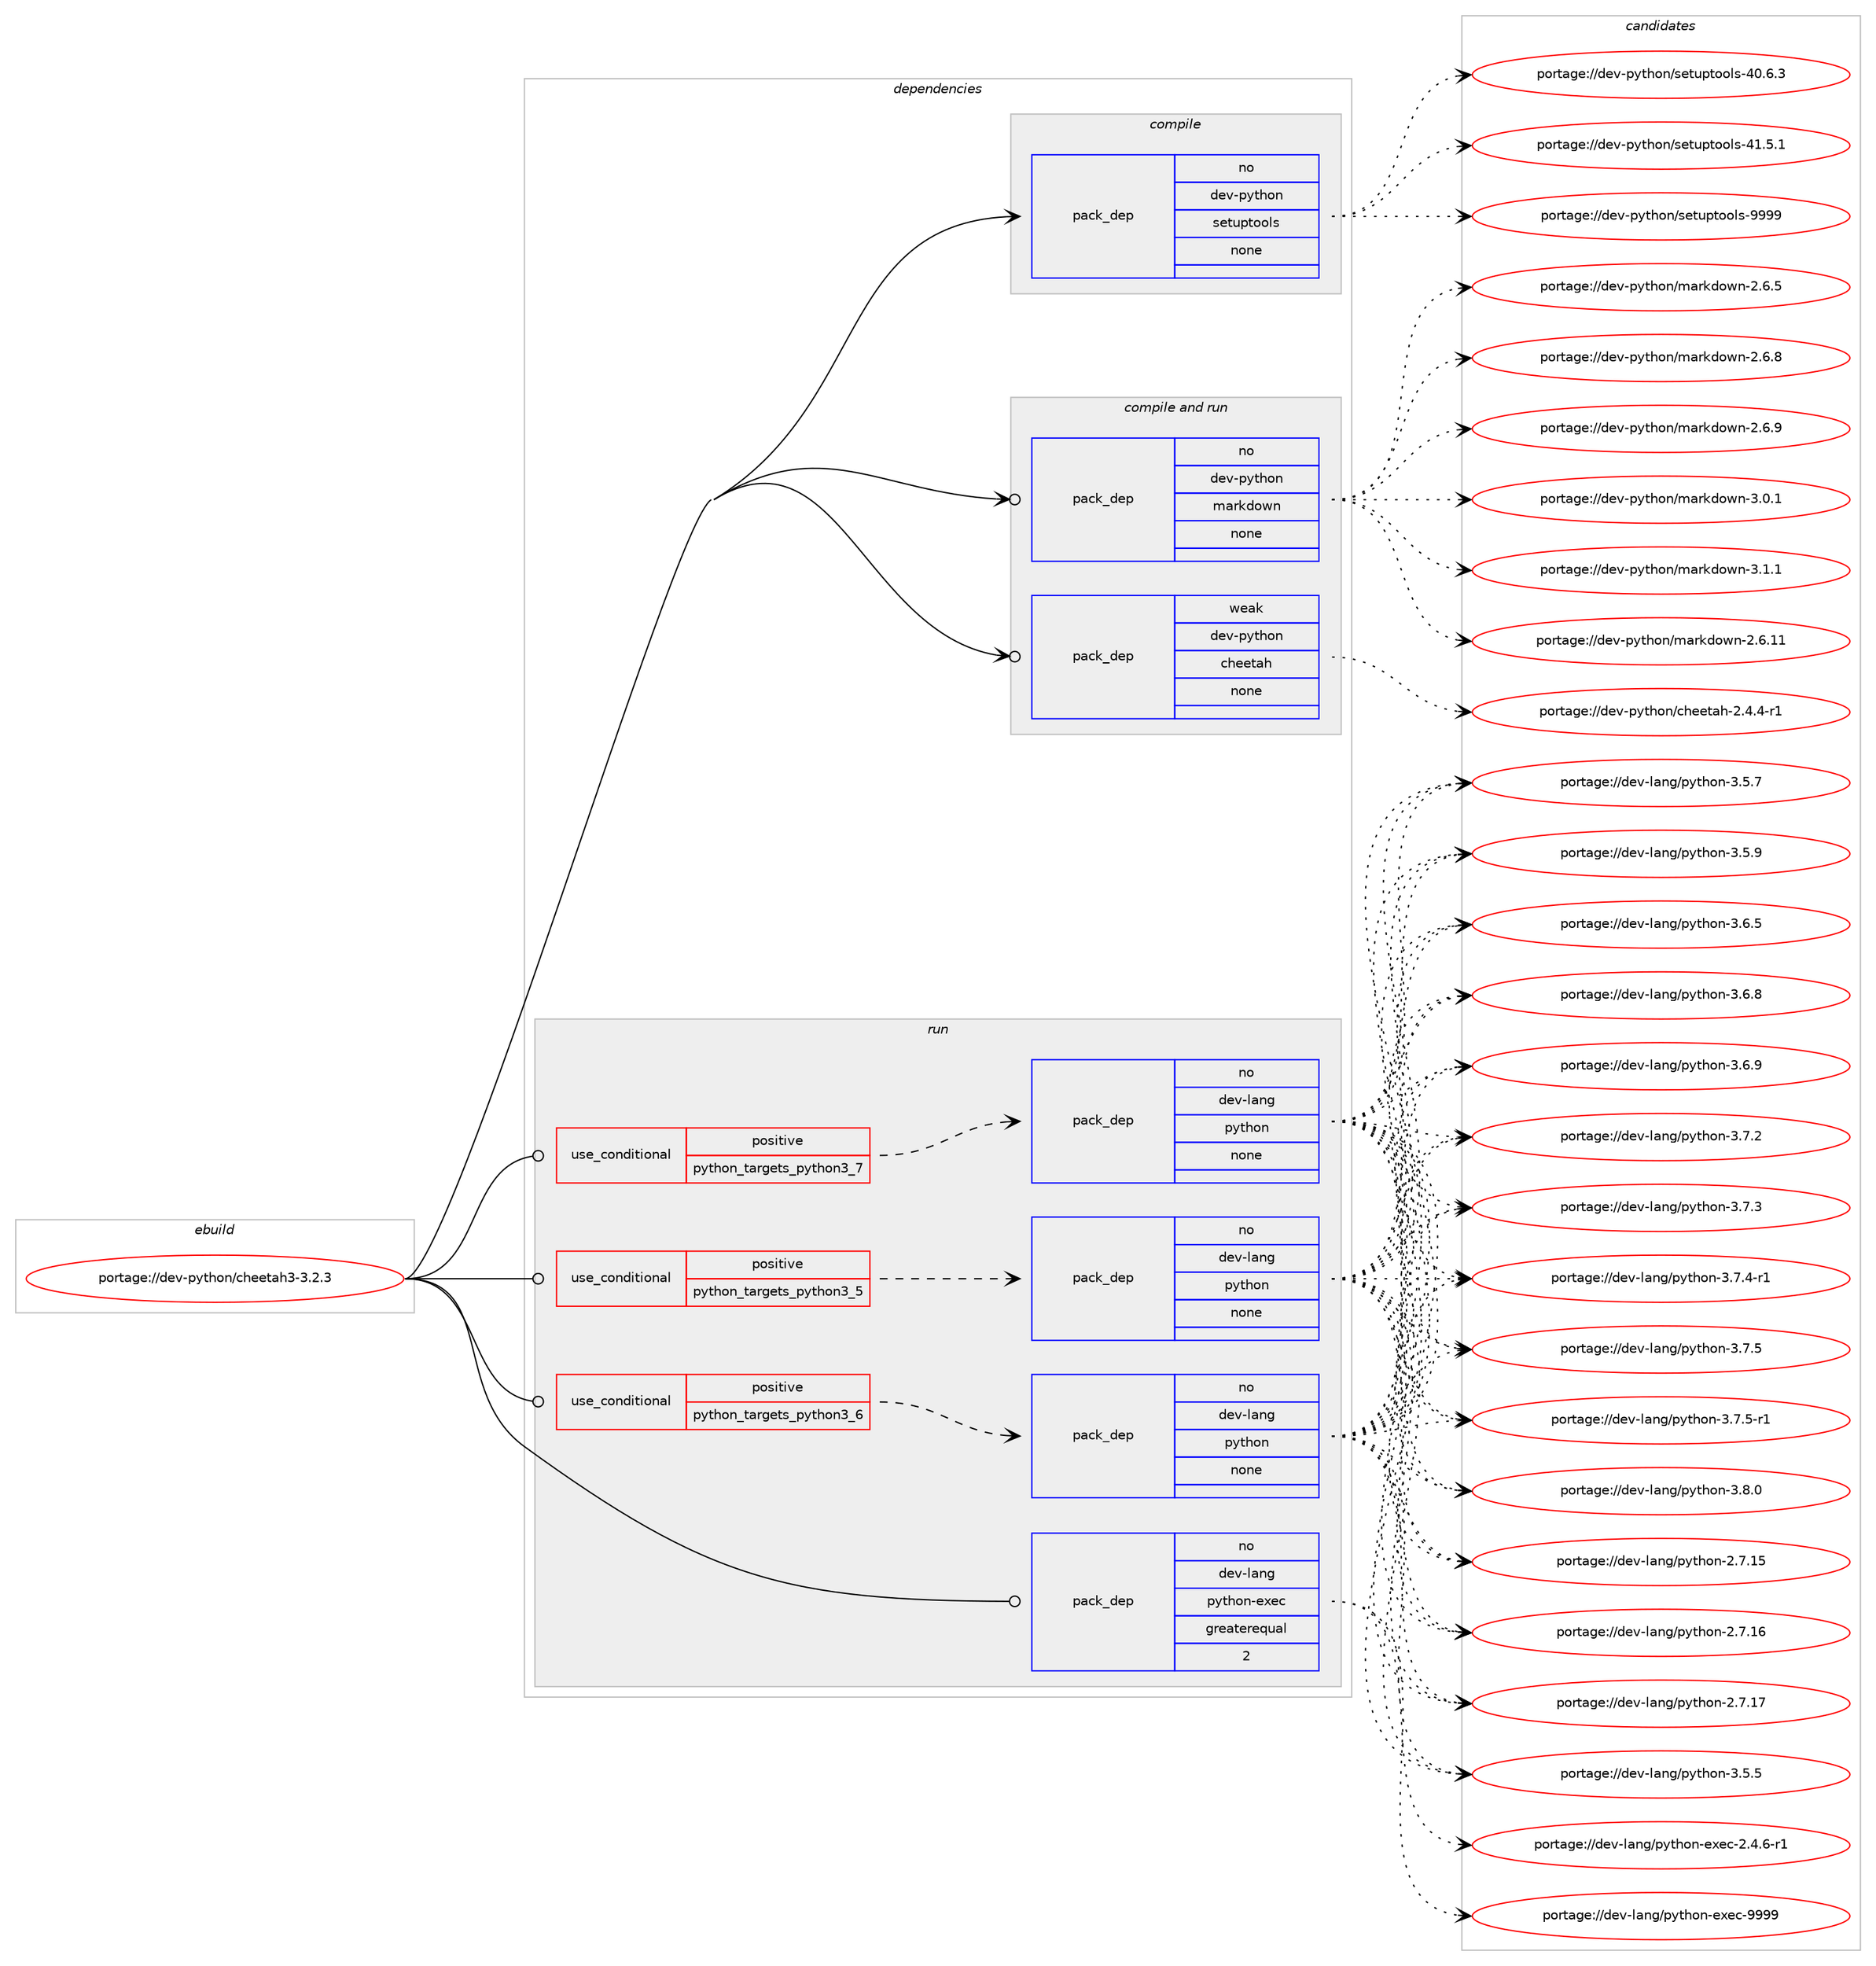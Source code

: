 digraph prolog {

# *************
# Graph options
# *************

newrank=true;
concentrate=true;
compound=true;
graph [rankdir=LR,fontname=Helvetica,fontsize=10,ranksep=1.5];#, ranksep=2.5, nodesep=0.2];
edge  [arrowhead=vee];
node  [fontname=Helvetica,fontsize=10];

# **********
# The ebuild
# **********

subgraph cluster_leftcol {
color=gray;
rank=same;
label=<<i>ebuild</i>>;
id [label="portage://dev-python/cheetah3-3.2.3", color=red, width=4, href="../dev-python/cheetah3-3.2.3.svg"];
}

# ****************
# The dependencies
# ****************

subgraph cluster_midcol {
color=gray;
label=<<i>dependencies</i>>;
subgraph cluster_compile {
fillcolor="#eeeeee";
style=filled;
label=<<i>compile</i>>;
subgraph pack103620 {
dependency133692 [label=<<TABLE BORDER="0" CELLBORDER="1" CELLSPACING="0" CELLPADDING="4" WIDTH="220"><TR><TD ROWSPAN="6" CELLPADDING="30">pack_dep</TD></TR><TR><TD WIDTH="110">no</TD></TR><TR><TD>dev-python</TD></TR><TR><TD>setuptools</TD></TR><TR><TD>none</TD></TR><TR><TD></TD></TR></TABLE>>, shape=none, color=blue];
}
id:e -> dependency133692:w [weight=20,style="solid",arrowhead="vee"];
}
subgraph cluster_compileandrun {
fillcolor="#eeeeee";
style=filled;
label=<<i>compile and run</i>>;
subgraph pack103621 {
dependency133693 [label=<<TABLE BORDER="0" CELLBORDER="1" CELLSPACING="0" CELLPADDING="4" WIDTH="220"><TR><TD ROWSPAN="6" CELLPADDING="30">pack_dep</TD></TR><TR><TD WIDTH="110">no</TD></TR><TR><TD>dev-python</TD></TR><TR><TD>markdown</TD></TR><TR><TD>none</TD></TR><TR><TD></TD></TR></TABLE>>, shape=none, color=blue];
}
id:e -> dependency133693:w [weight=20,style="solid",arrowhead="odotvee"];
subgraph pack103622 {
dependency133694 [label=<<TABLE BORDER="0" CELLBORDER="1" CELLSPACING="0" CELLPADDING="4" WIDTH="220"><TR><TD ROWSPAN="6" CELLPADDING="30">pack_dep</TD></TR><TR><TD WIDTH="110">weak</TD></TR><TR><TD>dev-python</TD></TR><TR><TD>cheetah</TD></TR><TR><TD>none</TD></TR><TR><TD></TD></TR></TABLE>>, shape=none, color=blue];
}
id:e -> dependency133694:w [weight=20,style="solid",arrowhead="odotvee"];
}
subgraph cluster_run {
fillcolor="#eeeeee";
style=filled;
label=<<i>run</i>>;
subgraph cond26760 {
dependency133695 [label=<<TABLE BORDER="0" CELLBORDER="1" CELLSPACING="0" CELLPADDING="4"><TR><TD ROWSPAN="3" CELLPADDING="10">use_conditional</TD></TR><TR><TD>positive</TD></TR><TR><TD>python_targets_python3_5</TD></TR></TABLE>>, shape=none, color=red];
subgraph pack103623 {
dependency133696 [label=<<TABLE BORDER="0" CELLBORDER="1" CELLSPACING="0" CELLPADDING="4" WIDTH="220"><TR><TD ROWSPAN="6" CELLPADDING="30">pack_dep</TD></TR><TR><TD WIDTH="110">no</TD></TR><TR><TD>dev-lang</TD></TR><TR><TD>python</TD></TR><TR><TD>none</TD></TR><TR><TD></TD></TR></TABLE>>, shape=none, color=blue];
}
dependency133695:e -> dependency133696:w [weight=20,style="dashed",arrowhead="vee"];
}
id:e -> dependency133695:w [weight=20,style="solid",arrowhead="odot"];
subgraph cond26761 {
dependency133697 [label=<<TABLE BORDER="0" CELLBORDER="1" CELLSPACING="0" CELLPADDING="4"><TR><TD ROWSPAN="3" CELLPADDING="10">use_conditional</TD></TR><TR><TD>positive</TD></TR><TR><TD>python_targets_python3_6</TD></TR></TABLE>>, shape=none, color=red];
subgraph pack103624 {
dependency133698 [label=<<TABLE BORDER="0" CELLBORDER="1" CELLSPACING="0" CELLPADDING="4" WIDTH="220"><TR><TD ROWSPAN="6" CELLPADDING="30">pack_dep</TD></TR><TR><TD WIDTH="110">no</TD></TR><TR><TD>dev-lang</TD></TR><TR><TD>python</TD></TR><TR><TD>none</TD></TR><TR><TD></TD></TR></TABLE>>, shape=none, color=blue];
}
dependency133697:e -> dependency133698:w [weight=20,style="dashed",arrowhead="vee"];
}
id:e -> dependency133697:w [weight=20,style="solid",arrowhead="odot"];
subgraph cond26762 {
dependency133699 [label=<<TABLE BORDER="0" CELLBORDER="1" CELLSPACING="0" CELLPADDING="4"><TR><TD ROWSPAN="3" CELLPADDING="10">use_conditional</TD></TR><TR><TD>positive</TD></TR><TR><TD>python_targets_python3_7</TD></TR></TABLE>>, shape=none, color=red];
subgraph pack103625 {
dependency133700 [label=<<TABLE BORDER="0" CELLBORDER="1" CELLSPACING="0" CELLPADDING="4" WIDTH="220"><TR><TD ROWSPAN="6" CELLPADDING="30">pack_dep</TD></TR><TR><TD WIDTH="110">no</TD></TR><TR><TD>dev-lang</TD></TR><TR><TD>python</TD></TR><TR><TD>none</TD></TR><TR><TD></TD></TR></TABLE>>, shape=none, color=blue];
}
dependency133699:e -> dependency133700:w [weight=20,style="dashed",arrowhead="vee"];
}
id:e -> dependency133699:w [weight=20,style="solid",arrowhead="odot"];
subgraph pack103626 {
dependency133701 [label=<<TABLE BORDER="0" CELLBORDER="1" CELLSPACING="0" CELLPADDING="4" WIDTH="220"><TR><TD ROWSPAN="6" CELLPADDING="30">pack_dep</TD></TR><TR><TD WIDTH="110">no</TD></TR><TR><TD>dev-lang</TD></TR><TR><TD>python-exec</TD></TR><TR><TD>greaterequal</TD></TR><TR><TD>2</TD></TR></TABLE>>, shape=none, color=blue];
}
id:e -> dependency133701:w [weight=20,style="solid",arrowhead="odot"];
}
}

# **************
# The candidates
# **************

subgraph cluster_choices {
rank=same;
color=gray;
label=<<i>candidates</i>>;

subgraph choice103620 {
color=black;
nodesep=1;
choiceportage100101118451121211161041111104711510111611711211611111110811545524846544651 [label="portage://dev-python/setuptools-40.6.3", color=red, width=4,href="../dev-python/setuptools-40.6.3.svg"];
choiceportage100101118451121211161041111104711510111611711211611111110811545524946534649 [label="portage://dev-python/setuptools-41.5.1", color=red, width=4,href="../dev-python/setuptools-41.5.1.svg"];
choiceportage10010111845112121116104111110471151011161171121161111111081154557575757 [label="portage://dev-python/setuptools-9999", color=red, width=4,href="../dev-python/setuptools-9999.svg"];
dependency133692:e -> choiceportage100101118451121211161041111104711510111611711211611111110811545524846544651:w [style=dotted,weight="100"];
dependency133692:e -> choiceportage100101118451121211161041111104711510111611711211611111110811545524946534649:w [style=dotted,weight="100"];
dependency133692:e -> choiceportage10010111845112121116104111110471151011161171121161111111081154557575757:w [style=dotted,weight="100"];
}
subgraph choice103621 {
color=black;
nodesep=1;
choiceportage10010111845112121116104111110471099711410710011111911045504654464949 [label="portage://dev-python/markdown-2.6.11", color=red, width=4,href="../dev-python/markdown-2.6.11.svg"];
choiceportage100101118451121211161041111104710997114107100111119110455046544653 [label="portage://dev-python/markdown-2.6.5", color=red, width=4,href="../dev-python/markdown-2.6.5.svg"];
choiceportage100101118451121211161041111104710997114107100111119110455046544656 [label="portage://dev-python/markdown-2.6.8", color=red, width=4,href="../dev-python/markdown-2.6.8.svg"];
choiceportage100101118451121211161041111104710997114107100111119110455046544657 [label="portage://dev-python/markdown-2.6.9", color=red, width=4,href="../dev-python/markdown-2.6.9.svg"];
choiceportage100101118451121211161041111104710997114107100111119110455146484649 [label="portage://dev-python/markdown-3.0.1", color=red, width=4,href="../dev-python/markdown-3.0.1.svg"];
choiceportage100101118451121211161041111104710997114107100111119110455146494649 [label="portage://dev-python/markdown-3.1.1", color=red, width=4,href="../dev-python/markdown-3.1.1.svg"];
dependency133693:e -> choiceportage10010111845112121116104111110471099711410710011111911045504654464949:w [style=dotted,weight="100"];
dependency133693:e -> choiceportage100101118451121211161041111104710997114107100111119110455046544653:w [style=dotted,weight="100"];
dependency133693:e -> choiceportage100101118451121211161041111104710997114107100111119110455046544656:w [style=dotted,weight="100"];
dependency133693:e -> choiceportage100101118451121211161041111104710997114107100111119110455046544657:w [style=dotted,weight="100"];
dependency133693:e -> choiceportage100101118451121211161041111104710997114107100111119110455146484649:w [style=dotted,weight="100"];
dependency133693:e -> choiceportage100101118451121211161041111104710997114107100111119110455146494649:w [style=dotted,weight="100"];
}
subgraph choice103622 {
color=black;
nodesep=1;
choiceportage100101118451121211161041111104799104101101116971044550465246524511449 [label="portage://dev-python/cheetah-2.4.4-r1", color=red, width=4,href="../dev-python/cheetah-2.4.4-r1.svg"];
dependency133694:e -> choiceportage100101118451121211161041111104799104101101116971044550465246524511449:w [style=dotted,weight="100"];
}
subgraph choice103623 {
color=black;
nodesep=1;
choiceportage10010111845108971101034711212111610411111045504655464953 [label="portage://dev-lang/python-2.7.15", color=red, width=4,href="../dev-lang/python-2.7.15.svg"];
choiceportage10010111845108971101034711212111610411111045504655464954 [label="portage://dev-lang/python-2.7.16", color=red, width=4,href="../dev-lang/python-2.7.16.svg"];
choiceportage10010111845108971101034711212111610411111045504655464955 [label="portage://dev-lang/python-2.7.17", color=red, width=4,href="../dev-lang/python-2.7.17.svg"];
choiceportage100101118451089711010347112121116104111110455146534653 [label="portage://dev-lang/python-3.5.5", color=red, width=4,href="../dev-lang/python-3.5.5.svg"];
choiceportage100101118451089711010347112121116104111110455146534655 [label="portage://dev-lang/python-3.5.7", color=red, width=4,href="../dev-lang/python-3.5.7.svg"];
choiceportage100101118451089711010347112121116104111110455146534657 [label="portage://dev-lang/python-3.5.9", color=red, width=4,href="../dev-lang/python-3.5.9.svg"];
choiceportage100101118451089711010347112121116104111110455146544653 [label="portage://dev-lang/python-3.6.5", color=red, width=4,href="../dev-lang/python-3.6.5.svg"];
choiceportage100101118451089711010347112121116104111110455146544656 [label="portage://dev-lang/python-3.6.8", color=red, width=4,href="../dev-lang/python-3.6.8.svg"];
choiceportage100101118451089711010347112121116104111110455146544657 [label="portage://dev-lang/python-3.6.9", color=red, width=4,href="../dev-lang/python-3.6.9.svg"];
choiceportage100101118451089711010347112121116104111110455146554650 [label="portage://dev-lang/python-3.7.2", color=red, width=4,href="../dev-lang/python-3.7.2.svg"];
choiceportage100101118451089711010347112121116104111110455146554651 [label="portage://dev-lang/python-3.7.3", color=red, width=4,href="../dev-lang/python-3.7.3.svg"];
choiceportage1001011184510897110103471121211161041111104551465546524511449 [label="portage://dev-lang/python-3.7.4-r1", color=red, width=4,href="../dev-lang/python-3.7.4-r1.svg"];
choiceportage100101118451089711010347112121116104111110455146554653 [label="portage://dev-lang/python-3.7.5", color=red, width=4,href="../dev-lang/python-3.7.5.svg"];
choiceportage1001011184510897110103471121211161041111104551465546534511449 [label="portage://dev-lang/python-3.7.5-r1", color=red, width=4,href="../dev-lang/python-3.7.5-r1.svg"];
choiceportage100101118451089711010347112121116104111110455146564648 [label="portage://dev-lang/python-3.8.0", color=red, width=4,href="../dev-lang/python-3.8.0.svg"];
dependency133696:e -> choiceportage10010111845108971101034711212111610411111045504655464953:w [style=dotted,weight="100"];
dependency133696:e -> choiceportage10010111845108971101034711212111610411111045504655464954:w [style=dotted,weight="100"];
dependency133696:e -> choiceportage10010111845108971101034711212111610411111045504655464955:w [style=dotted,weight="100"];
dependency133696:e -> choiceportage100101118451089711010347112121116104111110455146534653:w [style=dotted,weight="100"];
dependency133696:e -> choiceportage100101118451089711010347112121116104111110455146534655:w [style=dotted,weight="100"];
dependency133696:e -> choiceportage100101118451089711010347112121116104111110455146534657:w [style=dotted,weight="100"];
dependency133696:e -> choiceportage100101118451089711010347112121116104111110455146544653:w [style=dotted,weight="100"];
dependency133696:e -> choiceportage100101118451089711010347112121116104111110455146544656:w [style=dotted,weight="100"];
dependency133696:e -> choiceportage100101118451089711010347112121116104111110455146544657:w [style=dotted,weight="100"];
dependency133696:e -> choiceportage100101118451089711010347112121116104111110455146554650:w [style=dotted,weight="100"];
dependency133696:e -> choiceportage100101118451089711010347112121116104111110455146554651:w [style=dotted,weight="100"];
dependency133696:e -> choiceportage1001011184510897110103471121211161041111104551465546524511449:w [style=dotted,weight="100"];
dependency133696:e -> choiceportage100101118451089711010347112121116104111110455146554653:w [style=dotted,weight="100"];
dependency133696:e -> choiceportage1001011184510897110103471121211161041111104551465546534511449:w [style=dotted,weight="100"];
dependency133696:e -> choiceportage100101118451089711010347112121116104111110455146564648:w [style=dotted,weight="100"];
}
subgraph choice103624 {
color=black;
nodesep=1;
choiceportage10010111845108971101034711212111610411111045504655464953 [label="portage://dev-lang/python-2.7.15", color=red, width=4,href="../dev-lang/python-2.7.15.svg"];
choiceportage10010111845108971101034711212111610411111045504655464954 [label="portage://dev-lang/python-2.7.16", color=red, width=4,href="../dev-lang/python-2.7.16.svg"];
choiceportage10010111845108971101034711212111610411111045504655464955 [label="portage://dev-lang/python-2.7.17", color=red, width=4,href="../dev-lang/python-2.7.17.svg"];
choiceportage100101118451089711010347112121116104111110455146534653 [label="portage://dev-lang/python-3.5.5", color=red, width=4,href="../dev-lang/python-3.5.5.svg"];
choiceportage100101118451089711010347112121116104111110455146534655 [label="portage://dev-lang/python-3.5.7", color=red, width=4,href="../dev-lang/python-3.5.7.svg"];
choiceportage100101118451089711010347112121116104111110455146534657 [label="portage://dev-lang/python-3.5.9", color=red, width=4,href="../dev-lang/python-3.5.9.svg"];
choiceportage100101118451089711010347112121116104111110455146544653 [label="portage://dev-lang/python-3.6.5", color=red, width=4,href="../dev-lang/python-3.6.5.svg"];
choiceportage100101118451089711010347112121116104111110455146544656 [label="portage://dev-lang/python-3.6.8", color=red, width=4,href="../dev-lang/python-3.6.8.svg"];
choiceportage100101118451089711010347112121116104111110455146544657 [label="portage://dev-lang/python-3.6.9", color=red, width=4,href="../dev-lang/python-3.6.9.svg"];
choiceportage100101118451089711010347112121116104111110455146554650 [label="portage://dev-lang/python-3.7.2", color=red, width=4,href="../dev-lang/python-3.7.2.svg"];
choiceportage100101118451089711010347112121116104111110455146554651 [label="portage://dev-lang/python-3.7.3", color=red, width=4,href="../dev-lang/python-3.7.3.svg"];
choiceportage1001011184510897110103471121211161041111104551465546524511449 [label="portage://dev-lang/python-3.7.4-r1", color=red, width=4,href="../dev-lang/python-3.7.4-r1.svg"];
choiceportage100101118451089711010347112121116104111110455146554653 [label="portage://dev-lang/python-3.7.5", color=red, width=4,href="../dev-lang/python-3.7.5.svg"];
choiceportage1001011184510897110103471121211161041111104551465546534511449 [label="portage://dev-lang/python-3.7.5-r1", color=red, width=4,href="../dev-lang/python-3.7.5-r1.svg"];
choiceportage100101118451089711010347112121116104111110455146564648 [label="portage://dev-lang/python-3.8.0", color=red, width=4,href="../dev-lang/python-3.8.0.svg"];
dependency133698:e -> choiceportage10010111845108971101034711212111610411111045504655464953:w [style=dotted,weight="100"];
dependency133698:e -> choiceportage10010111845108971101034711212111610411111045504655464954:w [style=dotted,weight="100"];
dependency133698:e -> choiceportage10010111845108971101034711212111610411111045504655464955:w [style=dotted,weight="100"];
dependency133698:e -> choiceportage100101118451089711010347112121116104111110455146534653:w [style=dotted,weight="100"];
dependency133698:e -> choiceportage100101118451089711010347112121116104111110455146534655:w [style=dotted,weight="100"];
dependency133698:e -> choiceportage100101118451089711010347112121116104111110455146534657:w [style=dotted,weight="100"];
dependency133698:e -> choiceportage100101118451089711010347112121116104111110455146544653:w [style=dotted,weight="100"];
dependency133698:e -> choiceportage100101118451089711010347112121116104111110455146544656:w [style=dotted,weight="100"];
dependency133698:e -> choiceportage100101118451089711010347112121116104111110455146544657:w [style=dotted,weight="100"];
dependency133698:e -> choiceportage100101118451089711010347112121116104111110455146554650:w [style=dotted,weight="100"];
dependency133698:e -> choiceportage100101118451089711010347112121116104111110455146554651:w [style=dotted,weight="100"];
dependency133698:e -> choiceportage1001011184510897110103471121211161041111104551465546524511449:w [style=dotted,weight="100"];
dependency133698:e -> choiceportage100101118451089711010347112121116104111110455146554653:w [style=dotted,weight="100"];
dependency133698:e -> choiceportage1001011184510897110103471121211161041111104551465546534511449:w [style=dotted,weight="100"];
dependency133698:e -> choiceportage100101118451089711010347112121116104111110455146564648:w [style=dotted,weight="100"];
}
subgraph choice103625 {
color=black;
nodesep=1;
choiceportage10010111845108971101034711212111610411111045504655464953 [label="portage://dev-lang/python-2.7.15", color=red, width=4,href="../dev-lang/python-2.7.15.svg"];
choiceportage10010111845108971101034711212111610411111045504655464954 [label="portage://dev-lang/python-2.7.16", color=red, width=4,href="../dev-lang/python-2.7.16.svg"];
choiceportage10010111845108971101034711212111610411111045504655464955 [label="portage://dev-lang/python-2.7.17", color=red, width=4,href="../dev-lang/python-2.7.17.svg"];
choiceportage100101118451089711010347112121116104111110455146534653 [label="portage://dev-lang/python-3.5.5", color=red, width=4,href="../dev-lang/python-3.5.5.svg"];
choiceportage100101118451089711010347112121116104111110455146534655 [label="portage://dev-lang/python-3.5.7", color=red, width=4,href="../dev-lang/python-3.5.7.svg"];
choiceportage100101118451089711010347112121116104111110455146534657 [label="portage://dev-lang/python-3.5.9", color=red, width=4,href="../dev-lang/python-3.5.9.svg"];
choiceportage100101118451089711010347112121116104111110455146544653 [label="portage://dev-lang/python-3.6.5", color=red, width=4,href="../dev-lang/python-3.6.5.svg"];
choiceportage100101118451089711010347112121116104111110455146544656 [label="portage://dev-lang/python-3.6.8", color=red, width=4,href="../dev-lang/python-3.6.8.svg"];
choiceportage100101118451089711010347112121116104111110455146544657 [label="portage://dev-lang/python-3.6.9", color=red, width=4,href="../dev-lang/python-3.6.9.svg"];
choiceportage100101118451089711010347112121116104111110455146554650 [label="portage://dev-lang/python-3.7.2", color=red, width=4,href="../dev-lang/python-3.7.2.svg"];
choiceportage100101118451089711010347112121116104111110455146554651 [label="portage://dev-lang/python-3.7.3", color=red, width=4,href="../dev-lang/python-3.7.3.svg"];
choiceportage1001011184510897110103471121211161041111104551465546524511449 [label="portage://dev-lang/python-3.7.4-r1", color=red, width=4,href="../dev-lang/python-3.7.4-r1.svg"];
choiceportage100101118451089711010347112121116104111110455146554653 [label="portage://dev-lang/python-3.7.5", color=red, width=4,href="../dev-lang/python-3.7.5.svg"];
choiceportage1001011184510897110103471121211161041111104551465546534511449 [label="portage://dev-lang/python-3.7.5-r1", color=red, width=4,href="../dev-lang/python-3.7.5-r1.svg"];
choiceportage100101118451089711010347112121116104111110455146564648 [label="portage://dev-lang/python-3.8.0", color=red, width=4,href="../dev-lang/python-3.8.0.svg"];
dependency133700:e -> choiceportage10010111845108971101034711212111610411111045504655464953:w [style=dotted,weight="100"];
dependency133700:e -> choiceportage10010111845108971101034711212111610411111045504655464954:w [style=dotted,weight="100"];
dependency133700:e -> choiceportage10010111845108971101034711212111610411111045504655464955:w [style=dotted,weight="100"];
dependency133700:e -> choiceportage100101118451089711010347112121116104111110455146534653:w [style=dotted,weight="100"];
dependency133700:e -> choiceportage100101118451089711010347112121116104111110455146534655:w [style=dotted,weight="100"];
dependency133700:e -> choiceportage100101118451089711010347112121116104111110455146534657:w [style=dotted,weight="100"];
dependency133700:e -> choiceportage100101118451089711010347112121116104111110455146544653:w [style=dotted,weight="100"];
dependency133700:e -> choiceportage100101118451089711010347112121116104111110455146544656:w [style=dotted,weight="100"];
dependency133700:e -> choiceportage100101118451089711010347112121116104111110455146544657:w [style=dotted,weight="100"];
dependency133700:e -> choiceportage100101118451089711010347112121116104111110455146554650:w [style=dotted,weight="100"];
dependency133700:e -> choiceportage100101118451089711010347112121116104111110455146554651:w [style=dotted,weight="100"];
dependency133700:e -> choiceportage1001011184510897110103471121211161041111104551465546524511449:w [style=dotted,weight="100"];
dependency133700:e -> choiceportage100101118451089711010347112121116104111110455146554653:w [style=dotted,weight="100"];
dependency133700:e -> choiceportage1001011184510897110103471121211161041111104551465546534511449:w [style=dotted,weight="100"];
dependency133700:e -> choiceportage100101118451089711010347112121116104111110455146564648:w [style=dotted,weight="100"];
}
subgraph choice103626 {
color=black;
nodesep=1;
choiceportage10010111845108971101034711212111610411111045101120101994550465246544511449 [label="portage://dev-lang/python-exec-2.4.6-r1", color=red, width=4,href="../dev-lang/python-exec-2.4.6-r1.svg"];
choiceportage10010111845108971101034711212111610411111045101120101994557575757 [label="portage://dev-lang/python-exec-9999", color=red, width=4,href="../dev-lang/python-exec-9999.svg"];
dependency133701:e -> choiceportage10010111845108971101034711212111610411111045101120101994550465246544511449:w [style=dotted,weight="100"];
dependency133701:e -> choiceportage10010111845108971101034711212111610411111045101120101994557575757:w [style=dotted,weight="100"];
}
}

}
